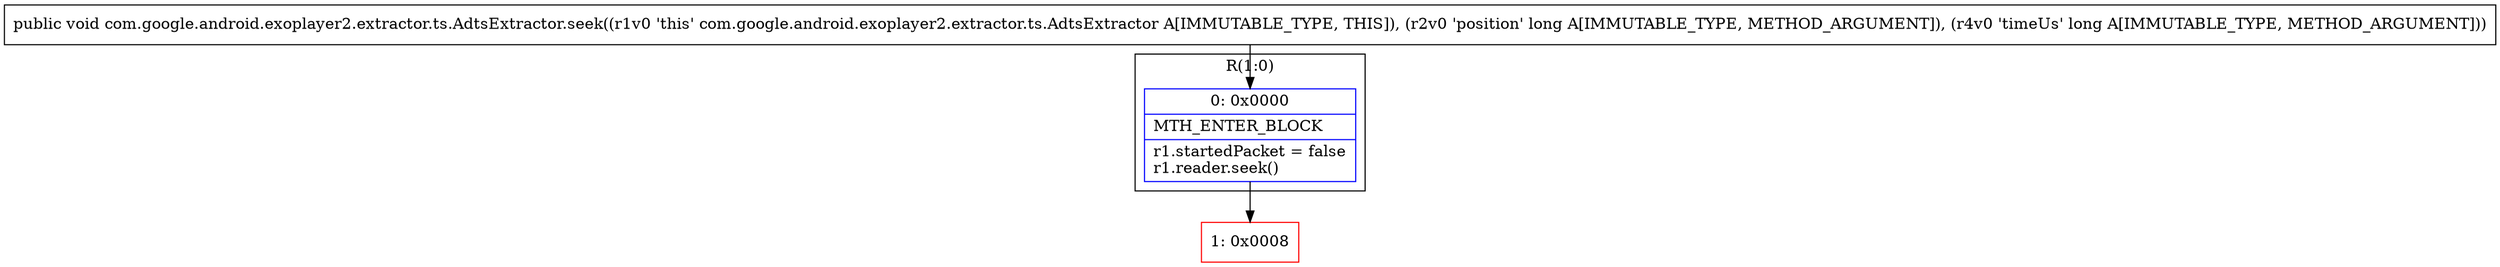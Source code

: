 digraph "CFG forcom.google.android.exoplayer2.extractor.ts.AdtsExtractor.seek(JJ)V" {
subgraph cluster_Region_500428643 {
label = "R(1:0)";
node [shape=record,color=blue];
Node_0 [shape=record,label="{0\:\ 0x0000|MTH_ENTER_BLOCK\l|r1.startedPacket = false\lr1.reader.seek()\l}"];
}
Node_1 [shape=record,color=red,label="{1\:\ 0x0008}"];
MethodNode[shape=record,label="{public void com.google.android.exoplayer2.extractor.ts.AdtsExtractor.seek((r1v0 'this' com.google.android.exoplayer2.extractor.ts.AdtsExtractor A[IMMUTABLE_TYPE, THIS]), (r2v0 'position' long A[IMMUTABLE_TYPE, METHOD_ARGUMENT]), (r4v0 'timeUs' long A[IMMUTABLE_TYPE, METHOD_ARGUMENT])) }"];
MethodNode -> Node_0;
Node_0 -> Node_1;
}

